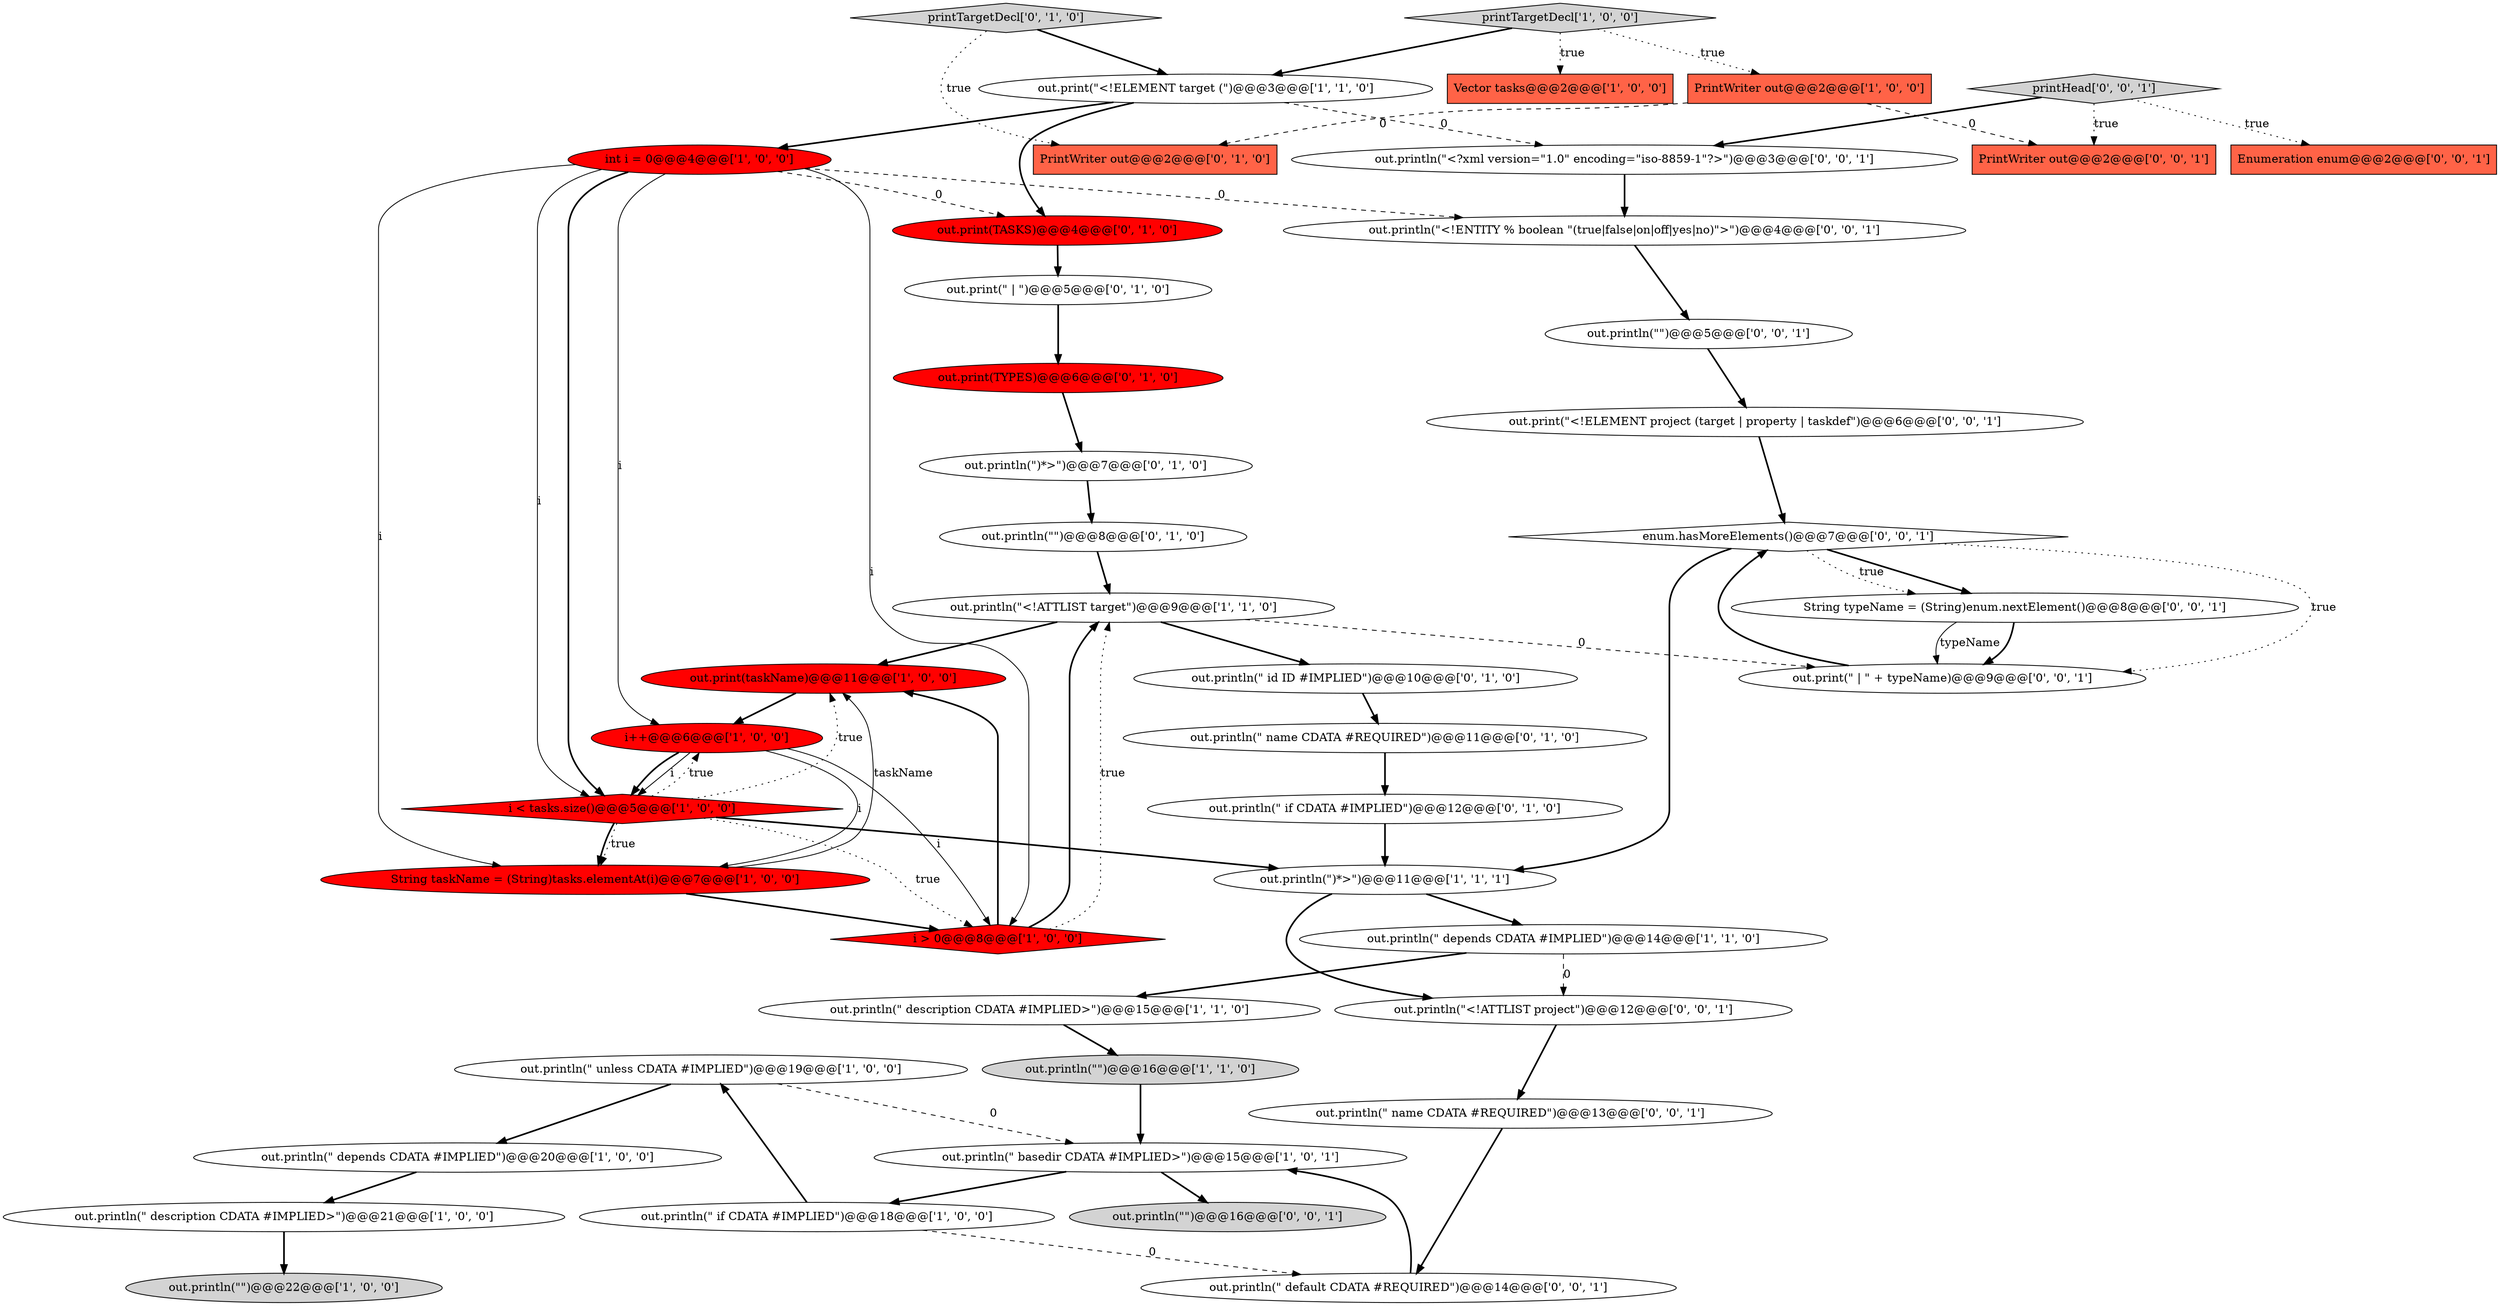 digraph {
8 [style = filled, label = "out.println(\"\")@@@22@@@['1', '0', '0']", fillcolor = lightgray, shape = ellipse image = "AAA0AAABBB1BBB"];
31 [style = filled, label = "out.println(\"<!ENTITY % boolean \"(true|false|on|off|yes|no)\">\")@@@4@@@['0', '0', '1']", fillcolor = white, shape = ellipse image = "AAA0AAABBB3BBB"];
26 [style = filled, label = "printTargetDecl['0', '1', '0']", fillcolor = lightgray, shape = diamond image = "AAA0AAABBB2BBB"];
13 [style = filled, label = "out.println(\"\")@@@16@@@['1', '1', '0']", fillcolor = lightgray, shape = ellipse image = "AAA0AAABBB1BBB"];
6 [style = filled, label = "printTargetDecl['1', '0', '0']", fillcolor = lightgray, shape = diamond image = "AAA0AAABBB1BBB"];
18 [style = filled, label = "out.println(\")*>\")@@@11@@@['1', '1', '1']", fillcolor = white, shape = ellipse image = "AAA0AAABBB1BBB"];
20 [style = filled, label = "out.println(\"<!ATTLIST target\")@@@9@@@['1', '1', '0']", fillcolor = white, shape = ellipse image = "AAA0AAABBB1BBB"];
39 [style = filled, label = "out.println(\"\")@@@16@@@['0', '0', '1']", fillcolor = lightgray, shape = ellipse image = "AAA0AAABBB3BBB"];
0 [style = filled, label = "out.println(\" depends CDATA #IMPLIED\")@@@20@@@['1', '0', '0']", fillcolor = white, shape = ellipse image = "AAA0AAABBB1BBB"];
15 [style = filled, label = "out.print(\"<!ELEMENT target (\")@@@3@@@['1', '1', '0']", fillcolor = white, shape = ellipse image = "AAA0AAABBB1BBB"];
41 [style = filled, label = "out.println(\"\")@@@5@@@['0', '0', '1']", fillcolor = white, shape = ellipse image = "AAA0AAABBB3BBB"];
12 [style = filled, label = "out.println(\" if CDATA #IMPLIED\")@@@18@@@['1', '0', '0']", fillcolor = white, shape = ellipse image = "AAA0AAABBB1BBB"];
14 [style = filled, label = "PrintWriter out@@@2@@@['1', '0', '0']", fillcolor = tomato, shape = box image = "AAA1AAABBB1BBB"];
25 [style = filled, label = "out.print(TASKS)@@@4@@@['0', '1', '0']", fillcolor = red, shape = ellipse image = "AAA1AAABBB2BBB"];
11 [style = filled, label = "out.println(\" description CDATA #IMPLIED>\")@@@21@@@['1', '0', '0']", fillcolor = white, shape = ellipse image = "AAA0AAABBB1BBB"];
33 [style = filled, label = "Enumeration enum@@@2@@@['0', '0', '1']", fillcolor = tomato, shape = box image = "AAA0AAABBB3BBB"];
29 [style = filled, label = "out.print(\" | \")@@@5@@@['0', '1', '0']", fillcolor = white, shape = ellipse image = "AAA0AAABBB2BBB"];
21 [style = filled, label = "out.println(\"\")@@@8@@@['0', '1', '0']", fillcolor = white, shape = ellipse image = "AAA0AAABBB2BBB"];
37 [style = filled, label = "out.println(\"<!ATTLIST project\")@@@12@@@['0', '0', '1']", fillcolor = white, shape = ellipse image = "AAA0AAABBB3BBB"];
36 [style = filled, label = "enum.hasMoreElements()@@@7@@@['0', '0', '1']", fillcolor = white, shape = diamond image = "AAA0AAABBB3BBB"];
30 [style = filled, label = "PrintWriter out@@@2@@@['0', '1', '0']", fillcolor = tomato, shape = box image = "AAA1AAABBB2BBB"];
23 [style = filled, label = "out.println(\")*>\")@@@7@@@['0', '1', '0']", fillcolor = white, shape = ellipse image = "AAA0AAABBB2BBB"];
43 [style = filled, label = "PrintWriter out@@@2@@@['0', '0', '1']", fillcolor = tomato, shape = box image = "AAA0AAABBB3BBB"];
3 [style = filled, label = "String taskName = (String)tasks.elementAt(i)@@@7@@@['1', '0', '0']", fillcolor = red, shape = ellipse image = "AAA1AAABBB1BBB"];
5 [style = filled, label = "out.print(taskName)@@@11@@@['1', '0', '0']", fillcolor = red, shape = ellipse image = "AAA1AAABBB1BBB"];
35 [style = filled, label = "out.println(\" name CDATA #REQUIRED\")@@@13@@@['0', '0', '1']", fillcolor = white, shape = ellipse image = "AAA0AAABBB3BBB"];
42 [style = filled, label = "printHead['0', '0', '1']", fillcolor = lightgray, shape = diamond image = "AAA0AAABBB3BBB"];
19 [style = filled, label = "out.println(\" depends CDATA #IMPLIED\")@@@14@@@['1', '1', '0']", fillcolor = white, shape = ellipse image = "AAA0AAABBB1BBB"];
34 [style = filled, label = "out.print(\" | \" + typeName)@@@9@@@['0', '0', '1']", fillcolor = white, shape = ellipse image = "AAA0AAABBB3BBB"];
4 [style = filled, label = "i < tasks.size()@@@5@@@['1', '0', '0']", fillcolor = red, shape = diamond image = "AAA1AAABBB1BBB"];
10 [style = filled, label = "out.println(\" basedir CDATA #IMPLIED>\")@@@15@@@['1', '0', '1']", fillcolor = white, shape = ellipse image = "AAA0AAABBB1BBB"];
40 [style = filled, label = "out.println(\" default CDATA #REQUIRED\")@@@14@@@['0', '0', '1']", fillcolor = white, shape = ellipse image = "AAA0AAABBB3BBB"];
27 [style = filled, label = "out.print(TYPES)@@@6@@@['0', '1', '0']", fillcolor = red, shape = ellipse image = "AAA1AAABBB2BBB"];
28 [style = filled, label = "out.println(\" name CDATA #REQUIRED\")@@@11@@@['0', '1', '0']", fillcolor = white, shape = ellipse image = "AAA0AAABBB2BBB"];
32 [style = filled, label = "String typeName = (String)enum.nextElement()@@@8@@@['0', '0', '1']", fillcolor = white, shape = ellipse image = "AAA0AAABBB3BBB"];
38 [style = filled, label = "out.println(\"<?xml version=\"1.0\" encoding=\"iso-8859-1\"?>\")@@@3@@@['0', '0', '1']", fillcolor = white, shape = ellipse image = "AAA0AAABBB3BBB"];
1 [style = filled, label = "out.println(\" unless CDATA #IMPLIED\")@@@19@@@['1', '0', '0']", fillcolor = white, shape = ellipse image = "AAA0AAABBB1BBB"];
7 [style = filled, label = "int i = 0@@@4@@@['1', '0', '0']", fillcolor = red, shape = ellipse image = "AAA1AAABBB1BBB"];
17 [style = filled, label = "out.println(\" description CDATA #IMPLIED>\")@@@15@@@['1', '1', '0']", fillcolor = white, shape = ellipse image = "AAA0AAABBB1BBB"];
16 [style = filled, label = "i++@@@6@@@['1', '0', '0']", fillcolor = red, shape = ellipse image = "AAA1AAABBB1BBB"];
44 [style = filled, label = "out.print(\"<!ELEMENT project (target | property | taskdef\")@@@6@@@['0', '0', '1']", fillcolor = white, shape = ellipse image = "AAA0AAABBB3BBB"];
22 [style = filled, label = "out.println(\" if CDATA #IMPLIED\")@@@12@@@['0', '1', '0']", fillcolor = white, shape = ellipse image = "AAA0AAABBB2BBB"];
9 [style = filled, label = "i > 0@@@8@@@['1', '0', '0']", fillcolor = red, shape = diamond image = "AAA1AAABBB1BBB"];
24 [style = filled, label = "out.println(\" id ID #IMPLIED\")@@@10@@@['0', '1', '0']", fillcolor = white, shape = ellipse image = "AAA0AAABBB2BBB"];
2 [style = filled, label = "Vector tasks@@@2@@@['1', '0', '0']", fillcolor = tomato, shape = box image = "AAA0AAABBB1BBB"];
18->37 [style = bold, label=""];
40->10 [style = bold, label=""];
13->10 [style = bold, label=""];
24->28 [style = bold, label=""];
4->3 [style = bold, label=""];
4->5 [style = dotted, label="true"];
44->36 [style = bold, label=""];
7->31 [style = dashed, label="0"];
15->7 [style = bold, label=""];
7->3 [style = solid, label="i"];
15->25 [style = bold, label=""];
18->19 [style = bold, label=""];
0->11 [style = bold, label=""];
36->32 [style = bold, label=""];
36->32 [style = dotted, label="true"];
9->20 [style = bold, label=""];
4->18 [style = bold, label=""];
16->9 [style = solid, label="i"];
19->17 [style = bold, label=""];
7->4 [style = bold, label=""];
1->0 [style = bold, label=""];
25->29 [style = bold, label=""];
38->31 [style = bold, label=""];
32->34 [style = bold, label=""];
1->10 [style = dashed, label="0"];
12->1 [style = bold, label=""];
7->4 [style = solid, label="i"];
7->16 [style = solid, label="i"];
32->34 [style = solid, label="typeName"];
6->15 [style = bold, label=""];
7->9 [style = solid, label="i"];
20->5 [style = bold, label=""];
3->5 [style = solid, label="taskName"];
5->16 [style = bold, label=""];
3->9 [style = bold, label=""];
16->3 [style = solid, label="i"];
15->38 [style = dashed, label="0"];
29->27 [style = bold, label=""];
35->40 [style = bold, label=""];
14->43 [style = dashed, label="0"];
6->14 [style = dotted, label="true"];
22->18 [style = bold, label=""];
6->2 [style = dotted, label="true"];
4->3 [style = dotted, label="true"];
21->20 [style = bold, label=""];
10->39 [style = bold, label=""];
23->21 [style = bold, label=""];
26->30 [style = dotted, label="true"];
20->34 [style = dashed, label="0"];
12->40 [style = dashed, label="0"];
10->12 [style = bold, label=""];
42->43 [style = dotted, label="true"];
34->36 [style = bold, label=""];
14->30 [style = dashed, label="0"];
36->18 [style = bold, label=""];
26->15 [style = bold, label=""];
9->20 [style = dotted, label="true"];
31->41 [style = bold, label=""];
7->25 [style = dashed, label="0"];
9->5 [style = bold, label=""];
11->8 [style = bold, label=""];
42->33 [style = dotted, label="true"];
27->23 [style = bold, label=""];
17->13 [style = bold, label=""];
4->16 [style = dotted, label="true"];
37->35 [style = bold, label=""];
16->4 [style = solid, label="i"];
16->4 [style = bold, label=""];
4->9 [style = dotted, label="true"];
20->24 [style = bold, label=""];
36->34 [style = dotted, label="true"];
41->44 [style = bold, label=""];
19->37 [style = dashed, label="0"];
42->38 [style = bold, label=""];
28->22 [style = bold, label=""];
}
